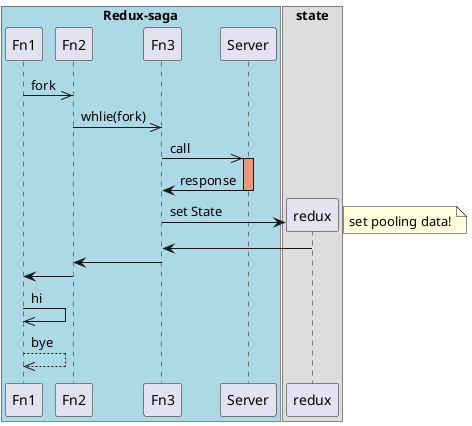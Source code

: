 @startuml
box "Redux-saga" #LightBlue
participant Fn1
participant Fn2
participant Fn3
participant Server

' activate Fn1 #FFBBBB
Fn1 ->> Fn2: fork
Fn2 ->> Fn3: whlie(fork)
Fn3 ->> Server: call
activate Server #DarkSalmon

Server -> Fn3: response
deactivate Server

end box

box "state"
' create control redux
create redux
Fn3 -> redux : set State
note right : set pooling data!

redux -> Fn3
Fn3 -> Fn2
Fn2 -> Fn1


Fn1 ->> Fn1: hi
' deactivate Fn1
return bye
end box

@enduml